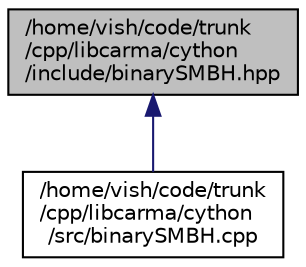 digraph "/home/vish/code/trunk/cpp/libcarma/cython/include/binarySMBH.hpp"
{
  edge [fontname="Helvetica",fontsize="10",labelfontname="Helvetica",labelfontsize="10"];
  node [fontname="Helvetica",fontsize="10",shape=record];
  Node1 [label="/home/vish/code/trunk\l/cpp/libcarma/cython\l/include/binarySMBH.hpp",height=0.2,width=0.4,color="black", fillcolor="grey75", style="filled" fontcolor="black"];
  Node1 -> Node2 [dir="back",color="midnightblue",fontsize="10",style="solid",fontname="Helvetica"];
  Node2 [label="/home/vish/code/trunk\l/cpp/libcarma/cython\l/src/binarySMBH.cpp",height=0.2,width=0.4,color="black", fillcolor="white", style="filled",URL="$binary_s_m_b_h_8cpp.html"];
}
